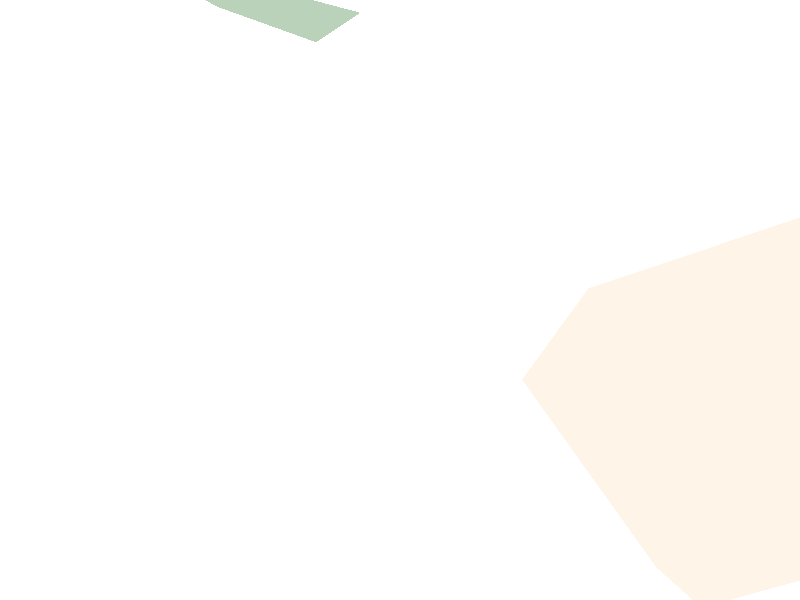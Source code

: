 
global_settings {
    assumed_gamma 2.0
    noise_generator 2
}

camera {
   orthographic
   location <0, 10000, 0>
   sky <0, 1, 0>
   direction <0, 0, 1>
   right <1.0*2445.98490468, 0, 0>
   up <0, 1*2445.98490468*cos(radians(10)), 0> /* this stretches in y to compensate for the rotate below */
   look_at <0, 0, 0>
   rotate <-10,0,0>
   scale <1,1,1>
   translate <1106808.16937,0,6421933.36726>
}

/* ground */
box {
    <1105585.17692, -0.5, 6420710.3748>, <1108031.16182, -0.0, 6423156.35971>
    pigment {
        color rgb <1, 1, 1>
    }
    finish {
        ambient 1
    }
}
prism { linear_spline  0, 0.01, 53,
/* osm_id=29395745 */
  <1107181.31, 6421608.96>,
  <1107383.67, 6421979.88>,
  <1108189.12, 6422340.56>,
  <1108491.75, 6422477.67>,
  <1108759.9, 6422581.67>,
  <1108908.69, 6422226.59>,
  <1109348.51, 6422409.2>,
  <1109794.87, 6422054.11>,
  <1109598.37, 6421608.27>,
  <1109530.19, 6421438.55>,
  <1109536.21, 6421401.31>,
  <1109549.35, 6421349.32>,
  <1109565.97, 6421300.88>,
  <1109783.43, 6420765.8>,
  <1109558.6, 6420472.07>,
  <1109534.36, 6420440.85>,
  <1109347.42, 6420553.25>,
  <1109348.04, 6420531.51>,
  <1109327.33, 6420471.08>,
  <1109253.66, 6420325.65>,
  <1109209.21, 6420185.89>,
  <1109206.16, 6420151.88>,
  <1109207.38, 6420109.4>,
  <1109215.3, 6420069.74>,
  <1109311.5, 6419834.59>,
  <1109427.19, 6419534.32>,
  <1109472.26, 6419397.41>,
  <1109538.01, 6419292.59>,
  <1109569.07, 6419260.48>,
  <1109598.9, 6419237.84>,
  <1109520.36, 6419171.74>,
  <1109418.06, 6419375.69>,
  <1109364.48, 6419529.61>,
  <1109218.95, 6419531.49>,
  <1109212.86, 6419591.93>,
  <1109049.67, 6419778.88>,
  <1108972.34, 6419709>,
  <1108894.4, 6419786.45>,
  <1108663.62, 6420032.9>,
  <1108590.55, 6420139.61>,
  <1108506.23, 6420238.55>,
  <1108506.94, 6420315.98>,
  <1108506.97, 6420319.12>,
  <1108549.99, 6420355.71>,
  <1108500.44, 6420460.69>,
  <1108456.76, 6420531.68>,
  <1108577.01, 6420580.11>,
  <1108541.46, 6420676.66>,
  <1108316.01, 6420581.68>,
  <1108207.18, 6420854.59>,
  <1107730.49, 6420678.78>,
  <1107593.16, 6420841.14>,
  <1107181.31, 6421608.96>

    texture {
        pigment {
            color rgb <1,0.95,0.9>
        }
        finish {
            ambient 1
            /*specular 0.5
            roughness 0.05
            reflection 0.5*/
        }
    }
}

prism { linear_spline  0, 0.01, 467,
/* osm_id=24829618 */
  <1104037.55, 6423590.35>,
  <1104057.2, 6423686.94>,
  <1104216.69, 6423644.51>,
  <1104302.58, 6423782.02>,
  <1104219.64, 6423908.31>,
  <1104330.2, 6424033.28>,
  <1104317.33, 6424076.23>,
  <1104413.67, 6424264.33>,
  <1104497.08, 6424505.11>,
  <1104638.98, 6424642.71>,
  <1104825.2, 6424766.56>,
  <1104860.68, 6425028.02>,
  <1104789.74, 6425179.39>,
  <1104603.5, 6425179.39>,
  <1104275.37, 6425138.11>,
  <1104231.03, 6425179.39>,
  <1104435.01, 6425303.25>,
  <1104576.89, 6425372.06>,
  <1104798.6, 6425495.92>,
  <1104958.23, 6425619.78>,
  <1105100.12, 6425647.3>,
  <1105242.02, 6425729.88>,
  <1105339.57, 6425922.56>,
  <1105499.19, 6425991.37>,
  <1105641.09, 6425981.88>,
  <1105774.1, 6425963.85>,
  <1105880.52, 6425839.98>,
  <1105986.94, 6425757.4>,
  <1106031.28, 6425606.01>,
  <1105845.04, 6425537.21>,
  <1105676.55, 6425440.86>,
  <1105534.66, 6425523.44>,
  <1105277.48, 6425385.83>,
  <1105304.09, 6425206.91>,
  <1105419.37, 6425220.68>,
  <1105481.45, 6425165.64>,
  <1105658.82, 6425261.97>,
  <1105871.65, 6425399.59>,
  <1106031.28, 6425358.31>,
  <1106208.65, 6425427.11>,
  <1106448.08, 6425482.15>,
  <1106554.51, 6425716.11>,
  <1106492.43, 6425826.23>,
  <1106421.49, 6425798.69>,
  <1106279.59, 6425798.69>,
  <1106164.31, 6425839.98>,
  <1106155.44, 6425936.32>,
  <1106341.67, 6426032.66>,
  <1106226.38, 6426115.24>,
  <1106075.62, 6426115.24>,
  <1105933.73, 6426418.03>,
  <1105827.31, 6426418.03>,
  <1105738.63, 6426252.88>,
  <1105729.76, 6426115.24>,
  <1105579, 6426073.95>,
  <1105339.57, 6426032.66>,
  <1105250.88, 6426087.72>,
  <1105046.91, 6426307.92>,
  <1104984.83, 6426445.57>,
  <1105002.57, 6426569.45>,
  <1105020.3, 6426707.08>,
  <1105108.99, 6426720.85>,
  <1105224.27, 6426803.44>,
  <1105268.61, 6426927.3>,
  <1105117.85, 6427133.78>,
  <1105259.75, 6427243.89>,
  <1105410.51, 6427367.78>,
  <1105587.87, 6427464.15>,
  <1105782.97, 6427491.67>,
  <1105916, 6427684.39>,
  <1105978.07, 6427890.89>,
  <1105687.76, 6427929.32>,
  <1105685.33, 6427945.49>,
  <1105671.26, 6428039.34>,
  <1105668.46, 6428085.63>,
  <1105675.37, 6428131.7>,
  <1105704.98, 6428219.39>,
  <1105737.49, 6428270.68>,
  <1105811.68, 6428268.64>,
  <1105942.61, 6428358.95>,
  <1106057.89, 6428482.84>,
  <1106178.97, 6428656.34>,
  <1106207.94, 6428755.38>,
  <1106213.59, 6428848.97>,
  <1106194.83, 6428957.5>,
  <1106190.35, 6429047.4>,
  <1106211.53, 6429131>,
  <1106219.23, 6429238.05>,
  <1106188.42, 6429312.57>,
  <1106177.76, 6429412.95>,
  <1106202.65, 6429477.87>,
  <1106237.96, 6429537.34>,
  <1106300.92, 6429585.2>,
  <1106339.58, 6429618.74>,
  <1106342.81, 6429680.5>,
  <1106320.96, 6429783.2>,
  <1106326.2, 6429823.73>,
  <1106386.01, 6429873.44>,
  <1106461.59, 6429903.19>,
  <1106510.17, 6429928.51>,
  <1106604.2, 6429960.29>,
  <1106674.39, 6430032.37>,
  <1106662.44, 6430113.57>,
  <1106636.06, 6430188.81>,
  <1106594.79, 6430288.69>,
  <1106661.02, 6430390.53>,
  <1106695.06, 6430442.54>,
  <1106723.01, 6430479.31>,
  <1106766.11, 6430584.37>,
  <1106744.04, 6430682.07>,
  <1106737.47, 6430757.05>,
  <1106769.6, 6430827.34>,
  <1106811.46, 6430880.2>,
  <1106845.29, 6430922.91>,
  <1106885.25, 6430887.93>,
  <1106962.67, 6430900.36>,
  <1107020.31, 6430920.24>,
  <1107094.26, 6430956.45>,
  <1107158.77, 6430994.39>,
  <1107225.89, 6431032.53>,
  <1107311.94, 6431086.58>,
  <1107369.42, 6431139.29>,
  <1107450.85, 6431190.6>,
  <1107605.87, 6431305.94>,
  <1107591.86, 6431416.42>,
  <1107537.13, 6431561.19>,
  <1107546.42, 6431616.13>,
  <1107960.08, 6431981.15>,
  <1107994.22, 6431930.79>,
  <1108144.22, 6432027.02>,
  <1108166.37, 6431996.21>,
  <1108306.82, 6432077.33>,
  <1108261.5, 6432156.16>,
  <1108419.46, 6432213.35>,
  <1108611.94, 6432324.75>,
  <1108869.12, 6432352.29>,
  <1109074.04, 6432378.26>,
  <1109083.83, 6432281.53>,
  <1109260.14, 6432290.79>,
  <1109255.93, 6432359.76>,
  <1109436.35, 6432366.69>,
  <1109432.98, 6432302.48>,
  <1109654.25, 6432310.61>,
  <1109795.65, 6432315.07>,
  <1109815.72, 6432174.19>,
  <1109891.41, 6431897.84>,
  <1109999.8, 6432048.57>,
  <1110092.93, 6432090.6>,
  <1110144.1, 6432121.36>,
  <1110209.08, 6432153.34>,
  <1110253.69, 6432169.79>,
  <1110323.46, 6432197.74>,
  <1110408.71, 6432187.78>,
  <1110467.71, 6432166.6>,
  <1110557.07, 6432143.35>,
  <1110655.59, 6432127.86>,
  <1110846.73, 6432173.24>,
  <1110929.95, 6432188.22>,
  <1110924.51, 6432331.01>,
  <1111165.99, 6432393.61>,
  <1111373.06, 6432441.43>,
  <1111577.07, 6432459.16>,
  <1111614.93, 6432647.11>,
  <1111682.47, 6432727.37>,
  <1111325.61, 6432820.6>,
  <1111199.9, 6432829.02>,
  <1111143.85, 6432852.8>,
  <1110989.75, 6432918.22>,
  <1110816.26, 6432996.71>,
  <1110837.87, 6433109.87>,
  <1110957.53, 6433146.5>,
  <1111271.46, 6433181.92>,
  <1111315.72, 6433154.47>,
  <1111415.15, 6433180.8>,
  <1111557.04, 6433169.91>,
  <1111686.78, 6433154.62>,
  <1111704.17, 6433258.27>,
  <1111830.28, 6433283.37>,
  <1111979.68, 6433224.56>,
  <1111960.73, 6433154.95>,
  <1112073.92, 6433110.79>,
  <1112121.07, 6433167.8>,
  <1112191.71, 6433235.08>,
  <1112366.5, 6433350.39>,
  <1112337.72, 6433362.46>,
  <1112164.27, 6433434.17>,
  <1112185.02, 6433597.53>,
  <1112181.33, 6433773.96>,
  <1112274.51, 6433757.3>,
  <1112269.47, 6434010.28>,
  <1112273.08, 6434065.92>,
  <1112093.36, 6434054.72>,
  <1112066.81, 6434152.84>,
  <1111938.38, 6434141.87>,
  <1111744.73, 6434305.3>,
  <1111813.37, 6434363.47>,
  <1112256.78, 6434501.23>,
  <1112190.79, 6434753.28>,
  <1112602.64, 6434955.88>,
  <1112620.38, 6435022.98>,
  <1112738.52, 6435022.9>,
  <1112744.55, 6434888.79>,
  <1113181.8, 6434880.29>,
  <1113187.95, 6434694.11>,
  <1113258.89, 6434666.56>,
  <1113356.44, 6434515.01>,
  <1113187.95, 6434129.27>,
  <1113125.86, 6433468.03>,
  <1113028.31, 6433440.46>,
  <1112991.07, 6433064.35>,
  <1113021.12, 6433061.94>,
  <1113062.27, 6433058.95>,
  <1113204.4, 6433061.68>,
  <1113310.55, 6433078.04>,
  <1113338.03, 6433085.63>,
  <1113347.19, 6433061.08>,
  <1113720.04, 6432944.57>,
  <1114066.71, 6432770.67>,
  <1114139.55, 6432497.5>,
  <1113946.85, 6432329.9>,
  <1113981.42, 6432145.56>,
  <1113864.24, 6432095.29>,
  <1113924.48, 6432010.21>,
  <1113866.7, 6431983.22>,
  <1113795.64, 6432069.01>,
  <1113697.53, 6432206.28>,
  <1113570.38, 6432146.12>,
  <1113498.68, 6432204.9>,
  <1113373.26, 6432104.31>,
  <1113273.98, 6431993.54>,
  <1113151.91, 6431855.82>,
  <1113142.55, 6431801.37>,
  <1113131.42, 6431701.91>,
  <1113100.36, 6431612.36>,
  <1113063.79, 6431567.24>,
  <1113063.43, 6431488.58>,
  <1113139.51, 6431284.79>,
  <1112859.66, 6431167.81>,
  <1112905.92, 6430925.32>,
  <1112983.85, 6430589.43>,
  <1113152.47, 6430617.02>,
  <1113489.47, 6430658.33>,
  <1113560.41, 6430135.06>,
  <1113720.04, 6430135.06>,
  <1113822.72, 6429930.37>,
  <1113889.94, 6429944.39>,
  <1114006.89, 6429818.36>,
  <1114187.47, 6429745.07>,
  <1114185.19, 6429513.31>,
  <1114391.14, 6429556.85>,
  <1114419.48, 6429443.92>,
  <1114496.15, 6429164.44>,
  <1114294.18, 6429127.8>,
  <1114288.19, 6428999.25>,
  <1114427.5, 6428960.25>,
  <1114364.33, 6428665.55>,
  <1114408.79, 6428649.58>,
  <1114451.92, 6428567.98>,
  <1114446.11, 6428497.68>,
  <1114404.97, 6428443.81>,
  <1114330.62, 6428444.61>,
  <1114325.1, 6428405.05>,
  <1114274.99, 6428384>,
  <1114272.18, 6428326.53>,
  <1114180.16, 6428334.03>,
  <1114120.81, 6428249.02>,
  <1114025.97, 6428308.24>,
  <1113904.05, 6428399.37>,
  <1113880.74, 6428320.1>,
  <1113855.14, 6428267.24>,
  <1113848.84, 6428182.11>,
  <1113845.02, 6428060.84>,
  <1113656.26, 6428021.87>,
  <1113656.1, 6427946.23>,
  <1113478.6, 6427964.36>,
  <1113453.88, 6427552.1>,
  <1113570.56, 6427523.17>,
  <1113575.78, 6427432.7>,
  <1113647.92, 6427328.3>,
  <1113637.73, 6427258.22>,
  <1113507.33, 6427141.09>,
  <1113422.42, 6426988>,
  <1113498.82, 6426926.3>,
  <1113444.88, 6426873.64>,
  <1113462.86, 6426844.71>,
  <1113196.82, 6426541.91>,
  <1112930.76, 6426610.72>,
  <1112924.25, 6426591.85>,
  <1112797.75, 6426225.34>,
  <1113019.45, 6425992.73>,
  <1112735.67, 6425578.49>,
  <1112606.88, 6425200.88>,
  <1112462.53, 6425260.6>,
  <1112147.01, 6425243.38>,
  <1112042.67, 6425316.66>,
  <1111862.3, 6425244.09>,
  <1111924.27, 6424988.39>,
  <1111829.47, 6424875.83>,
  <1111872.83, 6424663.35>,
  <1111948.8, 6424678.03>,
  <1112027.62, 6424543.86>,
  <1111928.42, 6424441.69>,
  <1112018.47, 6424288.91>,
  <1112149.59, 6424373.44>,
  <1112332.23, 6424463.29>,
  <1112462.53, 6424484.16>,
  <1112465.14, 6424266.82>,
  <1112411.89, 6424214.57>,
  <1112536.35, 6423994.74>,
  <1112741.4, 6423974.38>,
  <1112849.06, 6423770.57>,
  <1113027.28, 6423775.53>,
  <1113082.56, 6423540.71>,
  <1113109.91, 6423366.29>,
  <1112894.94, 6423265.1>,
  <1112982.16, 6422992.35>,
  <1112921.6, 6422862.8>,
  <1113049.15, 6422667.98>,
  <1113039.89, 6422632.91>,
  <1112820.56, 6422470.08>,
  <1112866.69, 6422265.58>,
  <1112606.88, 6422235.79>,
  <1112519.37, 6422395.94>,
  <1112655.85, 6422620.13>,
  <1112576.03, 6422702.67>,
  <1112469.62, 6422950.3>,
  <1112299.05, 6422785.5>,
  <1112157.16, 6422670.22>,
  <1112228.64, 6422371.49>,
  <1112217.12, 6422244.19>,
  <1112157.24, 6422228>,
  <1111980.46, 6422126.71>,
  <1111691.86, 6421944.5>,
  <1111547.32, 6421835.99>,
  <1111248.95, 6421634.25>,
  <1111167.78, 6421602.33>,
  <1111032.97, 6421549.28>,
  <1110852.54, 6421663.37>,
  <1110810.25, 6421780.7>,
  <1110807.18, 6421939.84>,
  <1110837.87, 6422124.88>,
  <1110868.2, 6422361.08>,
  <1110875.37, 6422416.89>,
  <1110983.11, 6422563.38>,
  <1110880.9, 6422987.73>,
  <1110882.17, 6423147.97>,
  <1111059.57, 6423431.85>,
  <1111108.64, 6423570.76>,
  <1111200.86, 6423653.32>,
  <1111369.95, 6423789.59>,
  <1111423.16, 6423954.71>,
  <1111363.19, 6424313.06>,
  <1111070.01, 6424251.77>,
  <1111061.67, 6423979.09>,
  <1111036.9, 6423974.76>,
  <1110687.11, 6423913.43>,
  <1110421.05, 6423885.9>,
  <1110284.39, 6423820.87>,
  <1110214.48, 6423742.63>,
  <1109977.02, 6423775.46>,
  <1109982.89, 6423576.94>,
  <1109900.47, 6423304.25>,
  <1109628.64, 6423303.62>,
  <1109489.89, 6423651.99>,
  <1109410.07, 6423830.87>,
  <1109339.4, 6424213.39>,
  <1109286.93, 6424507.91>,
  <1109275.62, 6424573.95>,
  <1109257.22, 6424609.08>,
  <1109232.34, 6424671.28>,
  <1109189.78, 6424724.95>,
  <1109130.87, 6424774.06>,
  <1109056.02, 6424819.25>,
  <1108988.81, 6424838.21>,
  <1108915.49, 6424821.84>,
  <1108850.03, 6424783.87>,
  <1108783.24, 6424762.26>,
  <1108724.15, 6424763.05>,
  <1108760.4, 6424572.65>,
  <1108713.29, 6424395.62>,
  <1108549.54, 6424100>,
  <1108450.34, 6423921.72>,
  <1108440.7, 6423918.78>,
  <1108293.19, 6423873.91>,
  <1108175.71, 6423808.9>,
  <1108141.53, 6423789.99>,
  <1107916.11, 6423799.05>,
  <1107752.29, 6423781.85>,
  <1107509.45, 6423863.39>,
  <1107415.25, 6423594.7>,
  <1107363.99, 6423574.72>,
  <1107343.74, 6423538>,
  <1107010.5, 6423534.35>,
  <1106947.68, 6423454.27>,
  <1106929.3, 6423447.88>,
  <1106932.76, 6423604.96>,
  <1106918.91, 6423668.46>,
  <1106908.52, 6423736.93>,
  <1107115.58, 6423829.95>,
  <1107100.52, 6423935.21>,
  <1107037.54, 6424103.92>,
  <1107074.86, 6424128.41>,
  <1107079.69, 6424131.59>,
  <1107052.19, 6424328.22>,
  <1106939.98, 6424288.86>,
  <1106785.97, 6424141.92>,
  <1106846.4, 6424041.97>,
  <1106891.15, 6423911.91>,
  <1106914.78, 6423608.5>,
  <1106915.88, 6423456.22>,
  <1106839.97, 6423370.19>,
  <1106649.9, 6423398.26>,
  <1106562.33, 6423219.37>,
  <1106428.19, 6423260.2>,
  <1106418.16, 6423199.25>,
  <1106687.38, 6423104.13>,
  <1106552.05, 6422983.93>,
  <1106249.54, 6423128.7>,
  <1105964.21, 6423341.66>,
  <1105896.66, 6423231.34>,
  <1105751.07, 6423323.18>,
  <1105710.96, 6423288.26>,
  <1105532, 6423441.3>,
  <1105485.15, 6423375.82>,
  <1105252.48, 6423512.45>,
  <1105218.16, 6423532.61>,
  <1105187.02, 6423500.43>,
  <1105180.48, 6423546.74>,
  <1105277.48, 6423679.52>,
  <1105511.62, 6423856.88>,
  <1105494.1, 6423951.62>,
  <1105660.68, 6424090.74>,
  <1105797.01, 6424180.99>,
  <1106007.35, 6424181.58>,
  <1106057.89, 6424298.7>,
  <1105818.45, 6424312.45>,
  <1105510.26, 6424258.82>,
  <1105155.53, 6424013.81>,
  <1104956.02, 6423858.95>,
  <1104878.41, 6423917.95>,
  <1104789.74, 6423844.62>,
  <1104724.84, 6423663.33>,
  <1104574.77, 6423695.98>,
  <1104490.91, 6423476.36>,
  <1104644.36, 6423415.55>,
  <1104686.05, 6423276.17>,
  <1104737.89, 6423149.89>,
  <1104813.89, 6422965.17>,
  <1104875.76, 6422954.57>,
  <1104718.11, 6422707.54>,
  <1104706.25, 6422579.51>,
  <1104729.02, 6422319.54>,
  <1104621.23, 6422317.47>,
  <1104531.79, 6422277.53>,
  <1104458.54, 6422247.9>,
  <1104445.49, 6422126.99>,
  <1104086.75, 6422213.12>,
  <1104058.69, 6422471.63>,
  <1104298.91, 6422620.82>,
  <1104167.59, 6422790.92>,
  <1104173.66, 6422922.74>,
  <1104444.63, 6422930.55>,
  <1104443.35, 6422978.28>,
  <1104453.6, 6423013.44>,
  <1104181.31, 6423121.53>,
  <1104209.49, 6423168.35>,
  <1104037.55, 6423590.35>

    texture {
        pigment {
            color rgb <0.7,0.8,0.7>
        }
        finish {
            ambient 1
            /*specular 0.5
            roughness 0.05
            reflection 0.5*/
        }
    }
}

